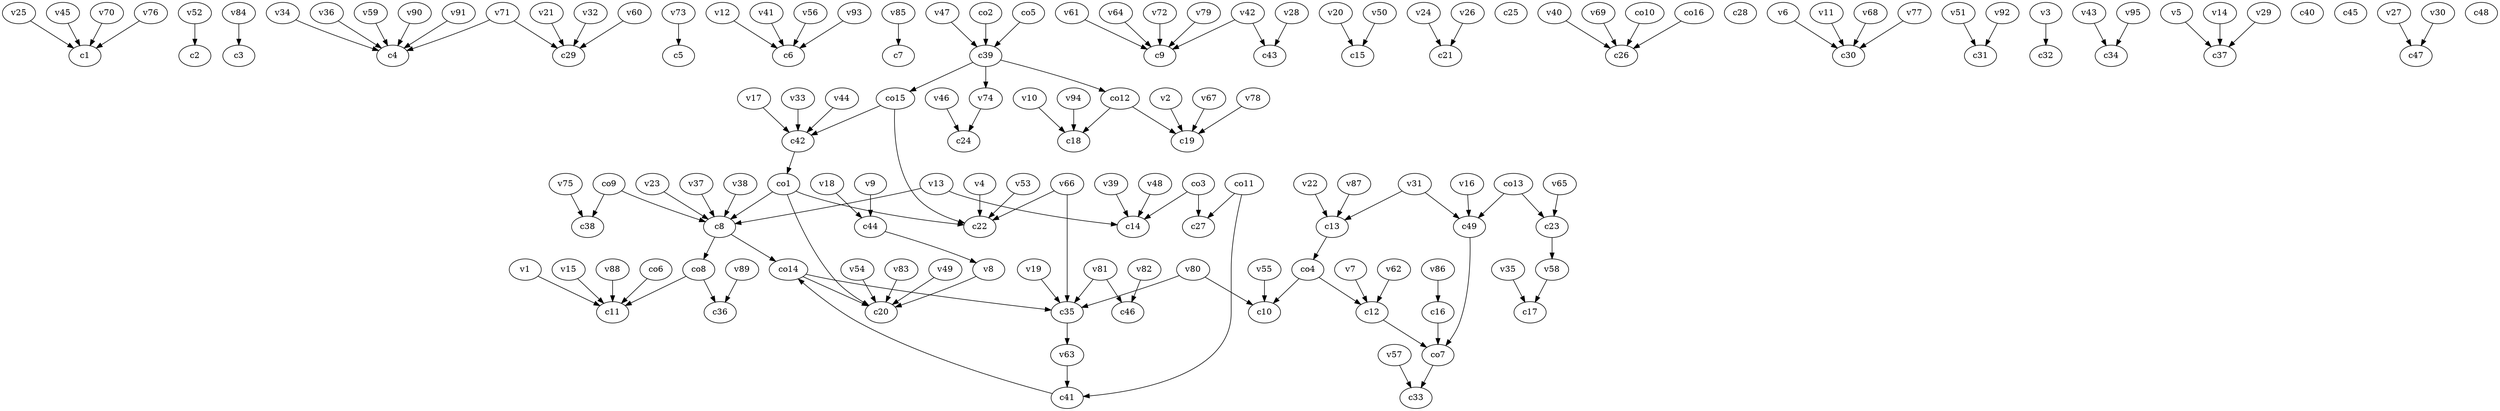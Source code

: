 strict digraph  {
c1;
c2;
c3;
c4;
c5;
c6;
c7;
c8;
c9;
c10;
c11;
c12;
c13;
c14;
c15;
c16;
c17;
c18;
c19;
c20;
c21;
c22;
c23;
c24;
c25;
c26;
c27;
c28;
c29;
c30;
c31;
c32;
c33;
c34;
c35;
c36;
c37;
c38;
c39;
c40;
c41;
c42;
c43;
c44;
c45;
c46;
c47;
c48;
c49;
v1;
v2;
v3;
v4;
v5;
v6;
v7;
v8;
v9;
v10;
v11;
v12;
v13;
v14;
v15;
v16;
v17;
v18;
v19;
v20;
v21;
v22;
v23;
v24;
v25;
v26;
v27;
v28;
v29;
v30;
v31;
v32;
v33;
v34;
v35;
v36;
v37;
v38;
v39;
v40;
v41;
v42;
v43;
v44;
v45;
v46;
v47;
v48;
v49;
v50;
v51;
v52;
v53;
v54;
v55;
v56;
v57;
v58;
v59;
v60;
v61;
v62;
v63;
v64;
v65;
v66;
v67;
v68;
v69;
v70;
v71;
v72;
v73;
v74;
v75;
v76;
v77;
v78;
v79;
v80;
v81;
v82;
v83;
v84;
v85;
v86;
v87;
v88;
v89;
v90;
v91;
v92;
v93;
v94;
v95;
co1;
co2;
co3;
co4;
co5;
co6;
co7;
co8;
co9;
co10;
co11;
co12;
co13;
co14;
co15;
co16;
c8 -> co8  [weight=1];
c8 -> co14  [weight=1];
c12 -> co7  [weight=1];
c13 -> co4  [weight=1];
c16 -> co7  [weight=1];
c23 -> v58  [weight=1];
c35 -> v63  [weight=1];
c39 -> v74  [weight=1];
c39 -> co15  [weight=1];
c39 -> co12  [weight=1];
c41 -> co14  [weight=1];
c42 -> co1  [weight=1];
c44 -> v8  [weight=1];
c49 -> co7  [weight=1];
v1 -> c11  [weight=1];
v2 -> c19  [weight=1];
v3 -> c32  [weight=1];
v4 -> c22  [weight=1];
v5 -> c37  [weight=1];
v6 -> c30  [weight=1];
v7 -> c12  [weight=1];
v8 -> c20  [weight=1];
v9 -> c44  [weight=1];
v10 -> c18  [weight=1];
v11 -> c30  [weight=1];
v12 -> c6  [weight=1];
v13 -> c14  [weight=1];
v13 -> c8  [weight=1];
v14 -> c37  [weight=1];
v15 -> c11  [weight=1];
v16 -> c49  [weight=1];
v17 -> c42  [weight=1];
v18 -> c44  [weight=1];
v19 -> c35  [weight=1];
v20 -> c15  [weight=1];
v21 -> c29  [weight=1];
v22 -> c13  [weight=1];
v23 -> c8  [weight=1];
v24 -> c21  [weight=1];
v25 -> c1  [weight=1];
v26 -> c21  [weight=1];
v27 -> c47  [weight=1];
v28 -> c43  [weight=1];
v29 -> c37  [weight=1];
v30 -> c47  [weight=1];
v31 -> c49  [weight=1];
v31 -> c13  [weight=1];
v32 -> c29  [weight=1];
v33 -> c42  [weight=1];
v34 -> c4  [weight=1];
v35 -> c17  [weight=1];
v36 -> c4  [weight=1];
v37 -> c8  [weight=1];
v38 -> c8  [weight=1];
v39 -> c14  [weight=1];
v40 -> c26  [weight=1];
v41 -> c6  [weight=1];
v42 -> c9  [weight=1];
v42 -> c43  [weight=1];
v43 -> c34  [weight=1];
v44 -> c42  [weight=1];
v45 -> c1  [weight=1];
v46 -> c24  [weight=1];
v47 -> c39  [weight=1];
v48 -> c14  [weight=1];
v49 -> c20  [weight=1];
v50 -> c15  [weight=1];
v51 -> c31  [weight=1];
v52 -> c2  [weight=1];
v53 -> c22  [weight=1];
v54 -> c20  [weight=1];
v55 -> c10  [weight=1];
v56 -> c6  [weight=1];
v57 -> c33  [weight=1];
v58 -> c17  [weight=1];
v59 -> c4  [weight=1];
v60 -> c29  [weight=1];
v61 -> c9  [weight=1];
v62 -> c12  [weight=1];
v63 -> c41  [weight=1];
v64 -> c9  [weight=1];
v65 -> c23  [weight=1];
v66 -> c22  [weight=1];
v66 -> c35  [weight=1];
v67 -> c19  [weight=1];
v68 -> c30  [weight=1];
v69 -> c26  [weight=1];
v70 -> c1  [weight=1];
v71 -> c4  [weight=1];
v71 -> c29  [weight=1];
v72 -> c9  [weight=1];
v73 -> c5  [weight=1];
v74 -> c24  [weight=1];
v75 -> c38  [weight=1];
v76 -> c1  [weight=1];
v77 -> c30  [weight=1];
v78 -> c19  [weight=1];
v79 -> c9  [weight=1];
v80 -> c35  [weight=1];
v80 -> c10  [weight=1];
v81 -> c46  [weight=1];
v81 -> c35  [weight=1];
v82 -> c46  [weight=1];
v83 -> c20  [weight=1];
v84 -> c3  [weight=1];
v85 -> c7  [weight=1];
v86 -> c16  [weight=1];
v87 -> c13  [weight=1];
v88 -> c11  [weight=1];
v89 -> c36  [weight=1];
v90 -> c4  [weight=1];
v91 -> c4  [weight=1];
v92 -> c31  [weight=1];
v93 -> c6  [weight=1];
v94 -> c18  [weight=1];
v95 -> c34  [weight=1];
co1 -> c8  [weight=1];
co1 -> c20  [weight=1];
co1 -> c22  [weight=1];
co2 -> c39  [weight=1];
co3 -> c27  [weight=1];
co3 -> c14  [weight=1];
co4 -> c12  [weight=1];
co4 -> c10  [weight=1];
co5 -> c39  [weight=1];
co6 -> c11  [weight=1];
co7 -> c33  [weight=1];
co8 -> c11  [weight=1];
co8 -> c36  [weight=1];
co9 -> c8  [weight=1];
co9 -> c38  [weight=1];
co10 -> c26  [weight=1];
co11 -> c27  [weight=1];
co11 -> c41  [weight=1];
co12 -> c19  [weight=1];
co12 -> c18  [weight=1];
co13 -> c23  [weight=1];
co13 -> c49  [weight=1];
co14 -> c35  [weight=1];
co14 -> c20  [weight=1];
co15 -> c42  [weight=1];
co15 -> c22  [weight=1];
co16 -> c26  [weight=1];
}
